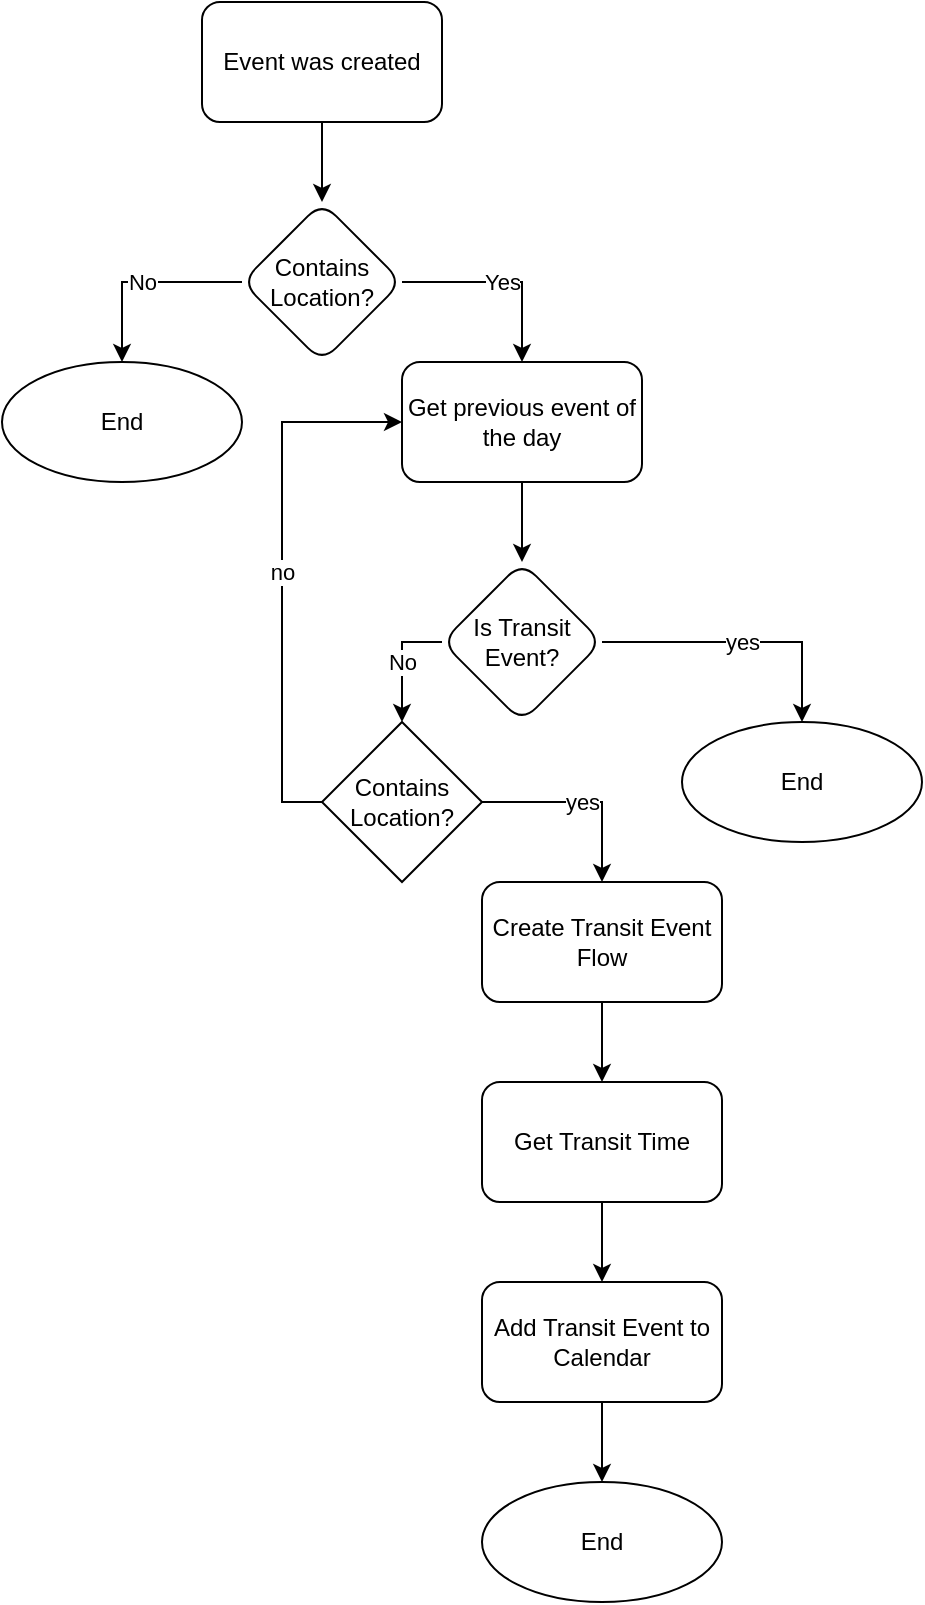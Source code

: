 <mxfile version="15.8.2" type="github">
  <diagram id="C5RBs43oDa-KdzZeNtuy" name="Page-1">
    <mxGraphModel dx="1422" dy="725" grid="1" gridSize="10" guides="1" tooltips="1" connect="1" arrows="1" fold="1" page="1" pageScale="1" pageWidth="827" pageHeight="1169" math="0" shadow="0">
      <root>
        <mxCell id="WIyWlLk6GJQsqaUBKTNV-0" />
        <mxCell id="WIyWlLk6GJQsqaUBKTNV-1" parent="WIyWlLk6GJQsqaUBKTNV-0" />
        <mxCell id="-2zSyKMOVIjKlDUzQ6du-27" value="" style="edgeStyle=orthogonalEdgeStyle;rounded=0;orthogonalLoop=1;jettySize=auto;html=1;" edge="1" parent="WIyWlLk6GJQsqaUBKTNV-1" source="WIyWlLk6GJQsqaUBKTNV-3" target="-2zSyKMOVIjKlDUzQ6du-26">
          <mxGeometry relative="1" as="geometry" />
        </mxCell>
        <mxCell id="WIyWlLk6GJQsqaUBKTNV-3" value="Add Transit Event to Calendar" style="rounded=1;whiteSpace=wrap;html=1;fontSize=12;glass=0;strokeWidth=1;shadow=0;" parent="WIyWlLk6GJQsqaUBKTNV-1" vertex="1">
          <mxGeometry x="260" y="680" width="120" height="60" as="geometry" />
        </mxCell>
        <mxCell id="-2zSyKMOVIjKlDUzQ6du-1" style="edgeStyle=orthogonalEdgeStyle;rounded=0;orthogonalLoop=1;jettySize=auto;html=1;" edge="1" parent="WIyWlLk6GJQsqaUBKTNV-1" source="-2zSyKMOVIjKlDUzQ6du-0" target="WIyWlLk6GJQsqaUBKTNV-3">
          <mxGeometry relative="1" as="geometry" />
        </mxCell>
        <mxCell id="-2zSyKMOVIjKlDUzQ6du-0" value="Get Transit Time" style="rounded=1;whiteSpace=wrap;html=1;fontSize=12;glass=0;strokeWidth=1;shadow=0;" vertex="1" parent="WIyWlLk6GJQsqaUBKTNV-1">
          <mxGeometry x="260" y="580" width="120" height="60" as="geometry" />
        </mxCell>
        <mxCell id="-2zSyKMOVIjKlDUzQ6du-4" value="" style="edgeStyle=orthogonalEdgeStyle;rounded=0;orthogonalLoop=1;jettySize=auto;html=1;" edge="1" parent="WIyWlLk6GJQsqaUBKTNV-1" source="-2zSyKMOVIjKlDUzQ6du-2" target="-2zSyKMOVIjKlDUzQ6du-3">
          <mxGeometry relative="1" as="geometry" />
        </mxCell>
        <mxCell id="-2zSyKMOVIjKlDUzQ6du-2" value="Event was created" style="rounded=1;whiteSpace=wrap;html=1;" vertex="1" parent="WIyWlLk6GJQsqaUBKTNV-1">
          <mxGeometry x="120" y="40" width="120" height="60" as="geometry" />
        </mxCell>
        <mxCell id="-2zSyKMOVIjKlDUzQ6du-6" value="No" style="edgeStyle=orthogonalEdgeStyle;rounded=0;orthogonalLoop=1;jettySize=auto;html=1;exitX=0;exitY=0.5;exitDx=0;exitDy=0;entryX=0.5;entryY=0;entryDx=0;entryDy=0;" edge="1" parent="WIyWlLk6GJQsqaUBKTNV-1" source="-2zSyKMOVIjKlDUzQ6du-3" target="-2zSyKMOVIjKlDUzQ6du-18">
          <mxGeometry relative="1" as="geometry">
            <mxPoint x="82.38" y="1021.98" as="targetPoint" />
          </mxGeometry>
        </mxCell>
        <mxCell id="-2zSyKMOVIjKlDUzQ6du-8" value="Yes" style="edgeStyle=orthogonalEdgeStyle;rounded=0;orthogonalLoop=1;jettySize=auto;html=1;entryX=0.5;entryY=0;entryDx=0;entryDy=0;exitX=1;exitY=0.5;exitDx=0;exitDy=0;" edge="1" parent="WIyWlLk6GJQsqaUBKTNV-1" source="-2zSyKMOVIjKlDUzQ6du-3" target="-2zSyKMOVIjKlDUzQ6du-5">
          <mxGeometry relative="1" as="geometry">
            <mxPoint x="240" y="330" as="targetPoint" />
          </mxGeometry>
        </mxCell>
        <mxCell id="-2zSyKMOVIjKlDUzQ6du-3" value="Contains Location?" style="rhombus;whiteSpace=wrap;html=1;rounded=1;" vertex="1" parent="WIyWlLk6GJQsqaUBKTNV-1">
          <mxGeometry x="140" y="140" width="80" height="80" as="geometry" />
        </mxCell>
        <mxCell id="-2zSyKMOVIjKlDUzQ6du-12" value="" style="edgeStyle=orthogonalEdgeStyle;rounded=0;orthogonalLoop=1;jettySize=auto;html=1;" edge="1" parent="WIyWlLk6GJQsqaUBKTNV-1" source="-2zSyKMOVIjKlDUzQ6du-5" target="-2zSyKMOVIjKlDUzQ6du-11">
          <mxGeometry relative="1" as="geometry" />
        </mxCell>
        <mxCell id="-2zSyKMOVIjKlDUzQ6du-5" value="Get previous event of the day" style="whiteSpace=wrap;html=1;rounded=1;" vertex="1" parent="WIyWlLk6GJQsqaUBKTNV-1">
          <mxGeometry x="220" y="220" width="120" height="60" as="geometry" />
        </mxCell>
        <mxCell id="-2zSyKMOVIjKlDUzQ6du-14" value="No" style="edgeStyle=orthogonalEdgeStyle;rounded=0;orthogonalLoop=1;jettySize=auto;html=1;exitX=0;exitY=0.5;exitDx=0;exitDy=0;entryX=0.5;entryY=0;entryDx=0;entryDy=0;" edge="1" parent="WIyWlLk6GJQsqaUBKTNV-1" source="-2zSyKMOVIjKlDUzQ6du-11" target="-2zSyKMOVIjKlDUzQ6du-21">
          <mxGeometry relative="1" as="geometry">
            <mxPoint x="160" y="600" as="targetPoint" />
          </mxGeometry>
        </mxCell>
        <mxCell id="-2zSyKMOVIjKlDUzQ6du-16" value="yes" style="edgeStyle=orthogonalEdgeStyle;rounded=0;orthogonalLoop=1;jettySize=auto;html=1;exitX=1;exitY=0.5;exitDx=0;exitDy=0;entryX=0.5;entryY=0;entryDx=0;entryDy=0;" edge="1" parent="WIyWlLk6GJQsqaUBKTNV-1" source="-2zSyKMOVIjKlDUzQ6du-11" target="-2zSyKMOVIjKlDUzQ6du-20">
          <mxGeometry relative="1" as="geometry">
            <mxPoint x="295.67" y="1017" as="targetPoint" />
          </mxGeometry>
        </mxCell>
        <mxCell id="-2zSyKMOVIjKlDUzQ6du-11" value="Is Transit Event?" style="rhombus;whiteSpace=wrap;html=1;rounded=1;" vertex="1" parent="WIyWlLk6GJQsqaUBKTNV-1">
          <mxGeometry x="240" y="320" width="80" height="80" as="geometry" />
        </mxCell>
        <mxCell id="-2zSyKMOVIjKlDUzQ6du-18" value="End" style="ellipse;whiteSpace=wrap;html=1;" vertex="1" parent="WIyWlLk6GJQsqaUBKTNV-1">
          <mxGeometry x="20" y="220" width="120" height="60" as="geometry" />
        </mxCell>
        <mxCell id="-2zSyKMOVIjKlDUzQ6du-20" value="End" style="ellipse;whiteSpace=wrap;html=1;" vertex="1" parent="WIyWlLk6GJQsqaUBKTNV-1">
          <mxGeometry x="360" y="400" width="120" height="60" as="geometry" />
        </mxCell>
        <mxCell id="-2zSyKMOVIjKlDUzQ6du-22" value="yes" style="edgeStyle=orthogonalEdgeStyle;rounded=0;orthogonalLoop=1;jettySize=auto;html=1;exitX=1;exitY=0.5;exitDx=0;exitDy=0;entryX=0.5;entryY=0;entryDx=0;entryDy=0;" edge="1" parent="WIyWlLk6GJQsqaUBKTNV-1" source="-2zSyKMOVIjKlDUzQ6du-21" target="-2zSyKMOVIjKlDUzQ6du-24">
          <mxGeometry relative="1" as="geometry">
            <mxPoint x="340" y="620" as="targetPoint" />
          </mxGeometry>
        </mxCell>
        <mxCell id="-2zSyKMOVIjKlDUzQ6du-23" value="no" style="edgeStyle=orthogonalEdgeStyle;rounded=0;orthogonalLoop=1;jettySize=auto;html=1;exitX=0;exitY=0.5;exitDx=0;exitDy=0;entryX=0;entryY=0.5;entryDx=0;entryDy=0;" edge="1" parent="WIyWlLk6GJQsqaUBKTNV-1" source="-2zSyKMOVIjKlDUzQ6du-21" target="-2zSyKMOVIjKlDUzQ6du-5">
          <mxGeometry relative="1" as="geometry" />
        </mxCell>
        <mxCell id="-2zSyKMOVIjKlDUzQ6du-21" value="Contains Location?" style="rhombus;whiteSpace=wrap;html=1;" vertex="1" parent="WIyWlLk6GJQsqaUBKTNV-1">
          <mxGeometry x="180" y="400" width="80" height="80" as="geometry" />
        </mxCell>
        <mxCell id="-2zSyKMOVIjKlDUzQ6du-25" style="edgeStyle=orthogonalEdgeStyle;rounded=0;orthogonalLoop=1;jettySize=auto;html=1;entryX=0.5;entryY=0;entryDx=0;entryDy=0;" edge="1" parent="WIyWlLk6GJQsqaUBKTNV-1" source="-2zSyKMOVIjKlDUzQ6du-24" target="-2zSyKMOVIjKlDUzQ6du-0">
          <mxGeometry relative="1" as="geometry" />
        </mxCell>
        <mxCell id="-2zSyKMOVIjKlDUzQ6du-24" value="Create Transit Event Flow" style="rounded=1;whiteSpace=wrap;html=1;" vertex="1" parent="WIyWlLk6GJQsqaUBKTNV-1">
          <mxGeometry x="260" y="480" width="120" height="60" as="geometry" />
        </mxCell>
        <mxCell id="-2zSyKMOVIjKlDUzQ6du-26" value="End" style="ellipse;whiteSpace=wrap;html=1;rounded=1;shadow=0;strokeWidth=1;glass=0;" vertex="1" parent="WIyWlLk6GJQsqaUBKTNV-1">
          <mxGeometry x="260" y="780" width="120" height="60" as="geometry" />
        </mxCell>
      </root>
    </mxGraphModel>
  </diagram>
</mxfile>
